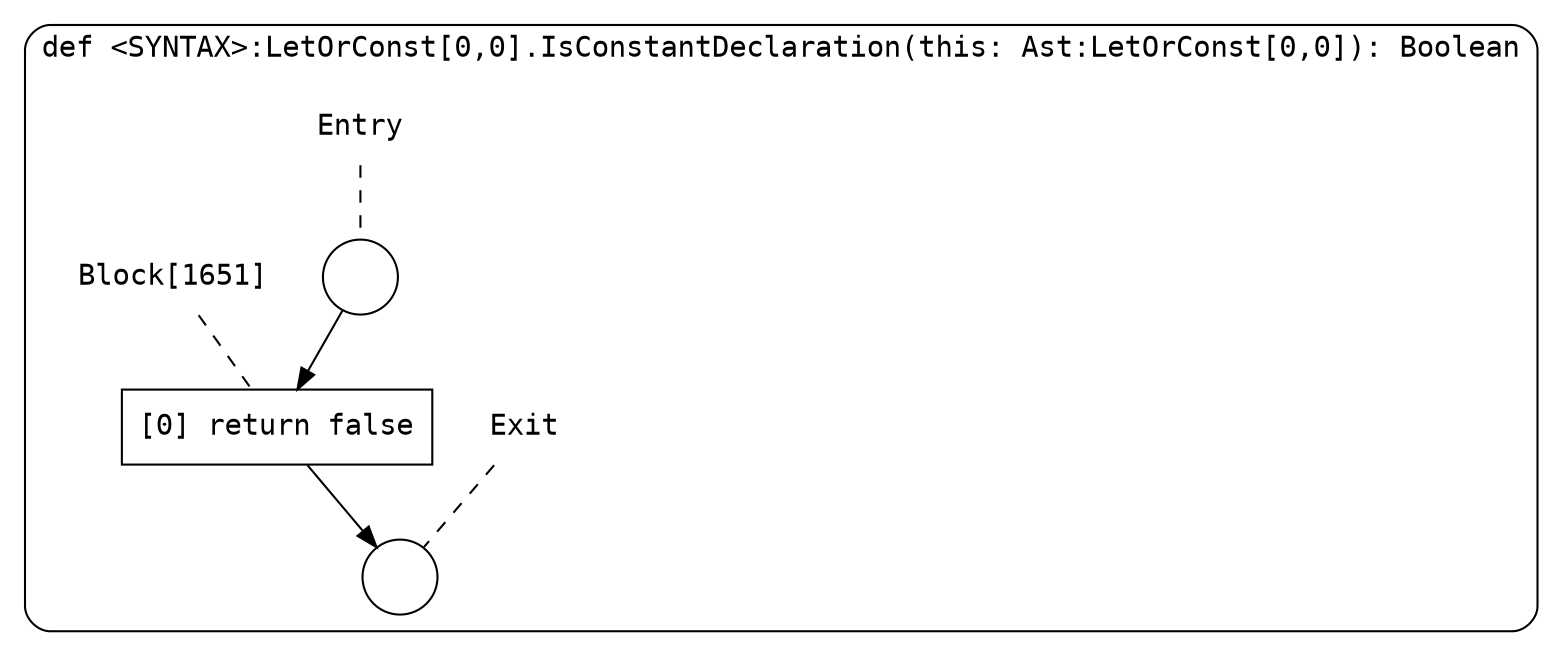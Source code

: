 digraph {
  graph [fontname = "Consolas"]
  node [fontname = "Consolas"]
  edge [fontname = "Consolas"]
  subgraph cluster241 {
    label = "def <SYNTAX>:LetOrConst[0,0].IsConstantDeclaration(this: Ast:LetOrConst[0,0]): Boolean"
    style = rounded
    cluster241_entry_name [shape=none, label=<<font color="black">Entry</font>>]
    cluster241_entry_name -> cluster241_entry [arrowhead=none, color="black", style=dashed]
    cluster241_entry [shape=circle label=" " color="black" fillcolor="white" style=filled]
    cluster241_entry -> node1651 [color="black"]
    cluster241_exit_name [shape=none, label=<<font color="black">Exit</font>>]
    cluster241_exit_name -> cluster241_exit [arrowhead=none, color="black", style=dashed]
    cluster241_exit [shape=circle label=" " color="black" fillcolor="white" style=filled]
    node1651_name [shape=none, label=<<font color="black">Block[1651]</font>>]
    node1651_name -> node1651 [arrowhead=none, color="black", style=dashed]
    node1651 [shape=box, label=<<font color="black">[0] return false<BR ALIGN="LEFT"/></font>> color="black" fillcolor="white", style=filled]
    node1651 -> cluster241_exit [color="black"]
  }
}